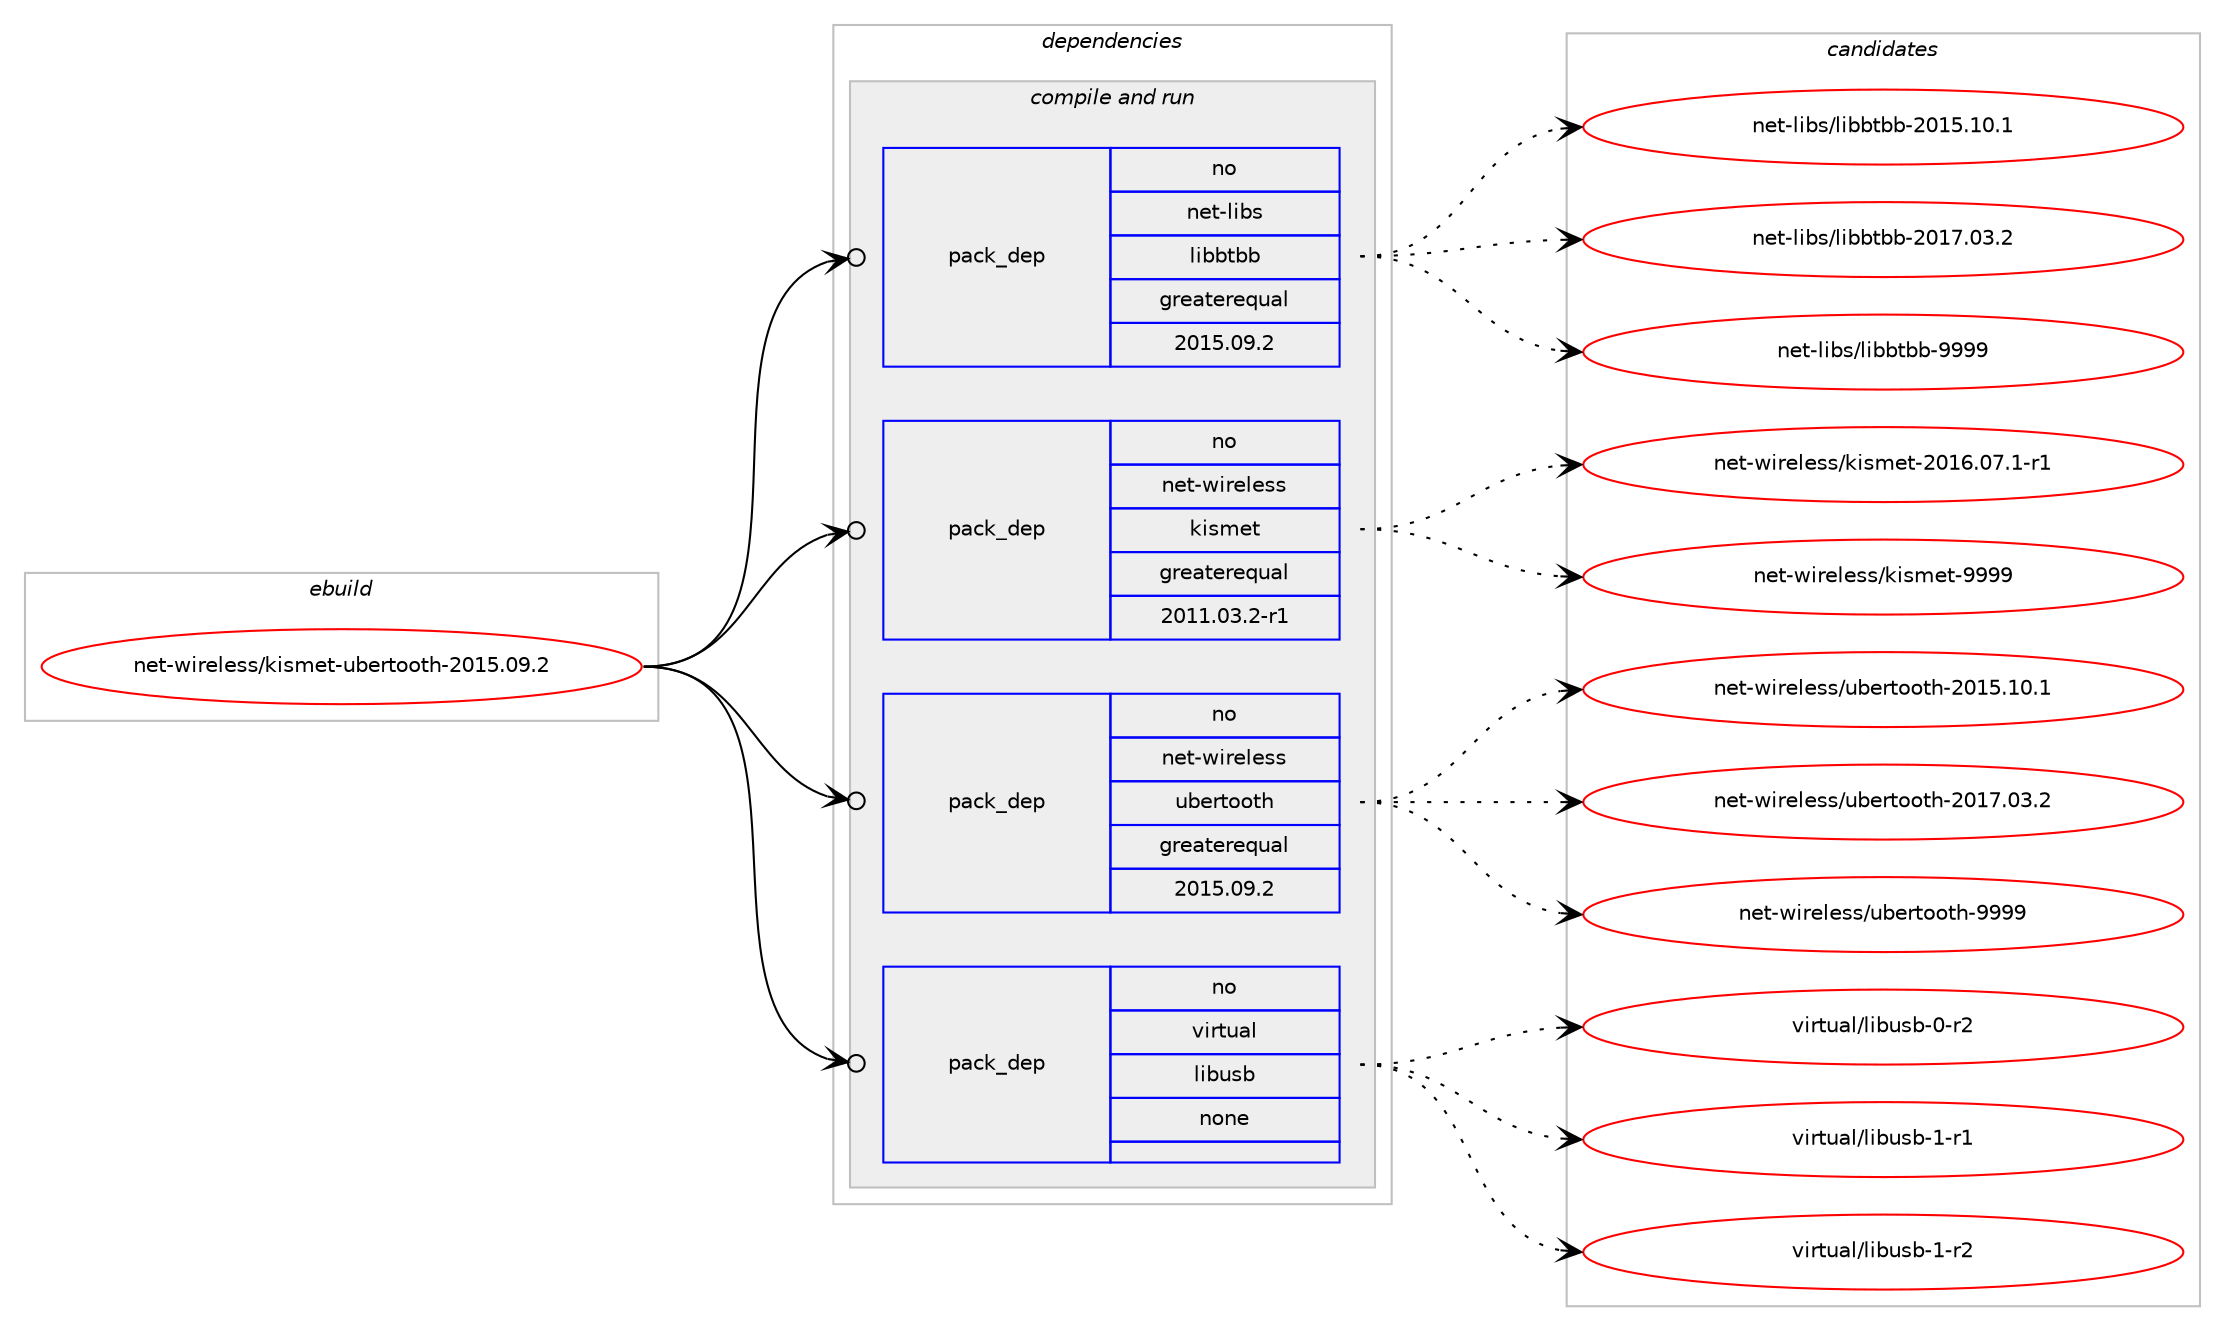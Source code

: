 digraph prolog {

# *************
# Graph options
# *************

newrank=true;
concentrate=true;
compound=true;
graph [rankdir=LR,fontname=Helvetica,fontsize=10,ranksep=1.5];#, ranksep=2.5, nodesep=0.2];
edge  [arrowhead=vee];
node  [fontname=Helvetica,fontsize=10];

# **********
# The ebuild
# **********

subgraph cluster_leftcol {
color=gray;
rank=same;
label=<<i>ebuild</i>>;
id [label="net-wireless/kismet-ubertooth-2015.09.2", color=red, width=4, href="../net-wireless/kismet-ubertooth-2015.09.2.svg"];
}

# ****************
# The dependencies
# ****************

subgraph cluster_midcol {
color=gray;
label=<<i>dependencies</i>>;
subgraph cluster_compile {
fillcolor="#eeeeee";
style=filled;
label=<<i>compile</i>>;
}
subgraph cluster_compileandrun {
fillcolor="#eeeeee";
style=filled;
label=<<i>compile and run</i>>;
subgraph pack323616 {
dependency440055 [label=<<TABLE BORDER="0" CELLBORDER="1" CELLSPACING="0" CELLPADDING="4" WIDTH="220"><TR><TD ROWSPAN="6" CELLPADDING="30">pack_dep</TD></TR><TR><TD WIDTH="110">no</TD></TR><TR><TD>net-libs</TD></TR><TR><TD>libbtbb</TD></TR><TR><TD>greaterequal</TD></TR><TR><TD>2015.09.2</TD></TR></TABLE>>, shape=none, color=blue];
}
id:e -> dependency440055:w [weight=20,style="solid",arrowhead="odotvee"];
subgraph pack323617 {
dependency440056 [label=<<TABLE BORDER="0" CELLBORDER="1" CELLSPACING="0" CELLPADDING="4" WIDTH="220"><TR><TD ROWSPAN="6" CELLPADDING="30">pack_dep</TD></TR><TR><TD WIDTH="110">no</TD></TR><TR><TD>net-wireless</TD></TR><TR><TD>kismet</TD></TR><TR><TD>greaterequal</TD></TR><TR><TD>2011.03.2-r1</TD></TR></TABLE>>, shape=none, color=blue];
}
id:e -> dependency440056:w [weight=20,style="solid",arrowhead="odotvee"];
subgraph pack323618 {
dependency440057 [label=<<TABLE BORDER="0" CELLBORDER="1" CELLSPACING="0" CELLPADDING="4" WIDTH="220"><TR><TD ROWSPAN="6" CELLPADDING="30">pack_dep</TD></TR><TR><TD WIDTH="110">no</TD></TR><TR><TD>net-wireless</TD></TR><TR><TD>ubertooth</TD></TR><TR><TD>greaterequal</TD></TR><TR><TD>2015.09.2</TD></TR></TABLE>>, shape=none, color=blue];
}
id:e -> dependency440057:w [weight=20,style="solid",arrowhead="odotvee"];
subgraph pack323619 {
dependency440058 [label=<<TABLE BORDER="0" CELLBORDER="1" CELLSPACING="0" CELLPADDING="4" WIDTH="220"><TR><TD ROWSPAN="6" CELLPADDING="30">pack_dep</TD></TR><TR><TD WIDTH="110">no</TD></TR><TR><TD>virtual</TD></TR><TR><TD>libusb</TD></TR><TR><TD>none</TD></TR><TR><TD></TD></TR></TABLE>>, shape=none, color=blue];
}
id:e -> dependency440058:w [weight=20,style="solid",arrowhead="odotvee"];
}
subgraph cluster_run {
fillcolor="#eeeeee";
style=filled;
label=<<i>run</i>>;
}
}

# **************
# The candidates
# **************

subgraph cluster_choices {
rank=same;
color=gray;
label=<<i>candidates</i>>;

subgraph choice323616 {
color=black;
nodesep=1;
choice1101011164510810598115471081059898116989845504849534649484649 [label="net-libs/libbtbb-2015.10.1", color=red, width=4,href="../net-libs/libbtbb-2015.10.1.svg"];
choice1101011164510810598115471081059898116989845504849554648514650 [label="net-libs/libbtbb-2017.03.2", color=red, width=4,href="../net-libs/libbtbb-2017.03.2.svg"];
choice110101116451081059811547108105989811698984557575757 [label="net-libs/libbtbb-9999", color=red, width=4,href="../net-libs/libbtbb-9999.svg"];
dependency440055:e -> choice1101011164510810598115471081059898116989845504849534649484649:w [style=dotted,weight="100"];
dependency440055:e -> choice1101011164510810598115471081059898116989845504849554648514650:w [style=dotted,weight="100"];
dependency440055:e -> choice110101116451081059811547108105989811698984557575757:w [style=dotted,weight="100"];
}
subgraph choice323617 {
color=black;
nodesep=1;
choice1101011164511910511410110810111511547107105115109101116455048495446485546494511449 [label="net-wireless/kismet-2016.07.1-r1", color=red, width=4,href="../net-wireless/kismet-2016.07.1-r1.svg"];
choice11010111645119105114101108101115115471071051151091011164557575757 [label="net-wireless/kismet-9999", color=red, width=4,href="../net-wireless/kismet-9999.svg"];
dependency440056:e -> choice1101011164511910511410110810111511547107105115109101116455048495446485546494511449:w [style=dotted,weight="100"];
dependency440056:e -> choice11010111645119105114101108101115115471071051151091011164557575757:w [style=dotted,weight="100"];
}
subgraph choice323618 {
color=black;
nodesep=1;
choice11010111645119105114101108101115115471179810111411611111111610445504849534649484649 [label="net-wireless/ubertooth-2015.10.1", color=red, width=4,href="../net-wireless/ubertooth-2015.10.1.svg"];
choice11010111645119105114101108101115115471179810111411611111111610445504849554648514650 [label="net-wireless/ubertooth-2017.03.2", color=red, width=4,href="../net-wireless/ubertooth-2017.03.2.svg"];
choice1101011164511910511410110810111511547117981011141161111111161044557575757 [label="net-wireless/ubertooth-9999", color=red, width=4,href="../net-wireless/ubertooth-9999.svg"];
dependency440057:e -> choice11010111645119105114101108101115115471179810111411611111111610445504849534649484649:w [style=dotted,weight="100"];
dependency440057:e -> choice11010111645119105114101108101115115471179810111411611111111610445504849554648514650:w [style=dotted,weight="100"];
dependency440057:e -> choice1101011164511910511410110810111511547117981011141161111111161044557575757:w [style=dotted,weight="100"];
}
subgraph choice323619 {
color=black;
nodesep=1;
choice1181051141161179710847108105981171159845484511450 [label="virtual/libusb-0-r2", color=red, width=4,href="../virtual/libusb-0-r2.svg"];
choice1181051141161179710847108105981171159845494511449 [label="virtual/libusb-1-r1", color=red, width=4,href="../virtual/libusb-1-r1.svg"];
choice1181051141161179710847108105981171159845494511450 [label="virtual/libusb-1-r2", color=red, width=4,href="../virtual/libusb-1-r2.svg"];
dependency440058:e -> choice1181051141161179710847108105981171159845484511450:w [style=dotted,weight="100"];
dependency440058:e -> choice1181051141161179710847108105981171159845494511449:w [style=dotted,weight="100"];
dependency440058:e -> choice1181051141161179710847108105981171159845494511450:w [style=dotted,weight="100"];
}
}

}
